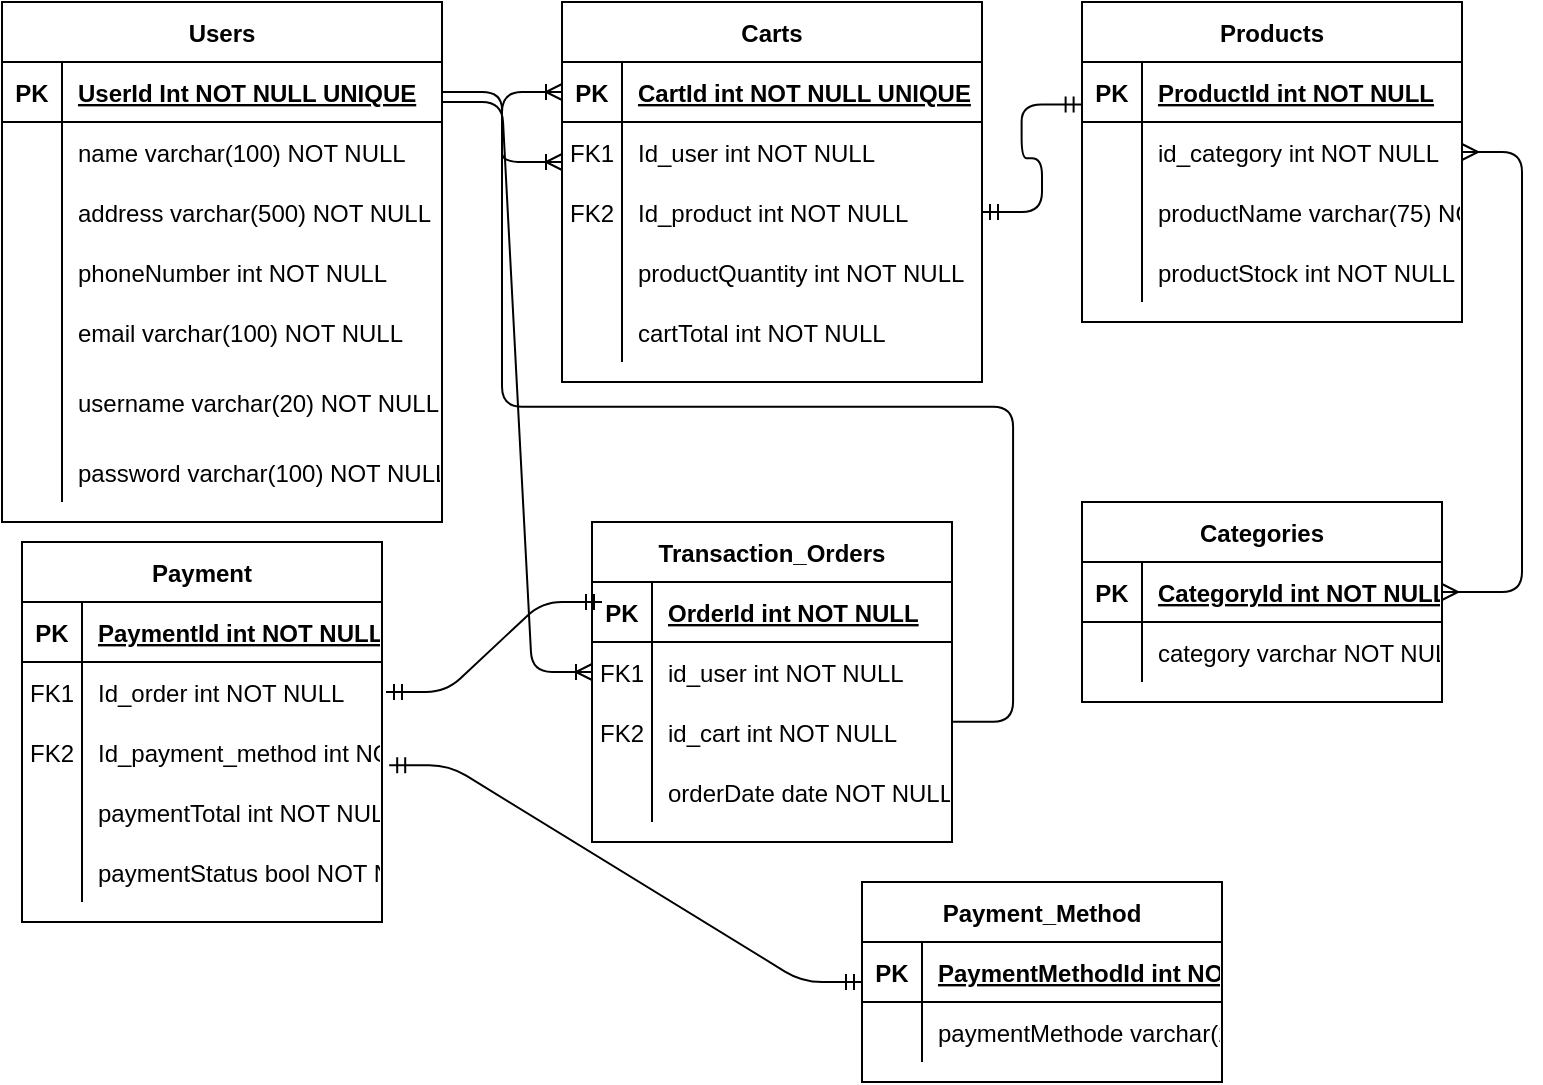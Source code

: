 <mxfile version="14.7.0" type="github">
  <diagram id="R2lEEEUBdFMjLlhIrx00" name="Page-1">
    <mxGraphModel dx="883" dy="556" grid="1" gridSize="10" guides="1" tooltips="1" connect="1" arrows="1" fold="1" page="1" pageScale="1" pageWidth="850" pageHeight="1100" math="0" shadow="0" extFonts="Permanent Marker^https://fonts.googleapis.com/css?family=Permanent+Marker">
      <root>
        <mxCell id="0" />
        <mxCell id="1" parent="0" />
        <mxCell id="rfaRZoywwaGYxJj0P569-1" value="Users" style="shape=table;startSize=30;container=1;collapsible=1;childLayout=tableLayout;fixedRows=1;rowLines=0;fontStyle=1;align=center;resizeLast=1;" vertex="1" parent="1">
          <mxGeometry x="100" y="170" width="220" height="260.0" as="geometry" />
        </mxCell>
        <mxCell id="rfaRZoywwaGYxJj0P569-2" value="" style="shape=partialRectangle;collapsible=0;dropTarget=0;pointerEvents=0;fillColor=none;top=0;left=0;bottom=1;right=0;points=[[0,0.5],[1,0.5]];portConstraint=eastwest;" vertex="1" parent="rfaRZoywwaGYxJj0P569-1">
          <mxGeometry y="30" width="220" height="30" as="geometry" />
        </mxCell>
        <mxCell id="rfaRZoywwaGYxJj0P569-3" value="PK" style="shape=partialRectangle;connectable=0;fillColor=none;top=0;left=0;bottom=0;right=0;fontStyle=1;overflow=hidden;" vertex="1" parent="rfaRZoywwaGYxJj0P569-2">
          <mxGeometry width="30" height="30" as="geometry" />
        </mxCell>
        <mxCell id="rfaRZoywwaGYxJj0P569-4" value="UserId Int NOT NULL UNIQUE" style="shape=partialRectangle;connectable=0;fillColor=none;top=0;left=0;bottom=0;right=0;align=left;spacingLeft=6;fontStyle=5;overflow=hidden;" vertex="1" parent="rfaRZoywwaGYxJj0P569-2">
          <mxGeometry x="30" width="190" height="30" as="geometry" />
        </mxCell>
        <mxCell id="rfaRZoywwaGYxJj0P569-5" value="" style="shape=partialRectangle;collapsible=0;dropTarget=0;pointerEvents=0;fillColor=none;top=0;left=0;bottom=0;right=0;points=[[0,0.5],[1,0.5]];portConstraint=eastwest;" vertex="1" parent="rfaRZoywwaGYxJj0P569-1">
          <mxGeometry y="60" width="220" height="30" as="geometry" />
        </mxCell>
        <mxCell id="rfaRZoywwaGYxJj0P569-6" value="" style="shape=partialRectangle;connectable=0;fillColor=none;top=0;left=0;bottom=0;right=0;editable=1;overflow=hidden;" vertex="1" parent="rfaRZoywwaGYxJj0P569-5">
          <mxGeometry width="30" height="30" as="geometry" />
        </mxCell>
        <mxCell id="rfaRZoywwaGYxJj0P569-7" value="name varchar(100) NOT NULL" style="shape=partialRectangle;connectable=0;fillColor=none;top=0;left=0;bottom=0;right=0;align=left;spacingLeft=6;overflow=hidden;" vertex="1" parent="rfaRZoywwaGYxJj0P569-5">
          <mxGeometry x="30" width="190" height="30" as="geometry" />
        </mxCell>
        <mxCell id="rfaRZoywwaGYxJj0P569-8" value="" style="shape=partialRectangle;collapsible=0;dropTarget=0;pointerEvents=0;fillColor=none;top=0;left=0;bottom=0;right=0;points=[[0,0.5],[1,0.5]];portConstraint=eastwest;" vertex="1" parent="rfaRZoywwaGYxJj0P569-1">
          <mxGeometry y="90" width="220" height="30" as="geometry" />
        </mxCell>
        <mxCell id="rfaRZoywwaGYxJj0P569-9" value="" style="shape=partialRectangle;connectable=0;fillColor=none;top=0;left=0;bottom=0;right=0;editable=1;overflow=hidden;" vertex="1" parent="rfaRZoywwaGYxJj0P569-8">
          <mxGeometry width="30" height="30" as="geometry" />
        </mxCell>
        <mxCell id="rfaRZoywwaGYxJj0P569-10" value="address varchar(500) NOT NULL" style="shape=partialRectangle;connectable=0;fillColor=none;top=0;left=0;bottom=0;right=0;align=left;spacingLeft=6;overflow=hidden;" vertex="1" parent="rfaRZoywwaGYxJj0P569-8">
          <mxGeometry x="30" width="190" height="30" as="geometry" />
        </mxCell>
        <mxCell id="rfaRZoywwaGYxJj0P569-11" value="" style="shape=partialRectangle;collapsible=0;dropTarget=0;pointerEvents=0;fillColor=none;top=0;left=0;bottom=0;right=0;points=[[0,0.5],[1,0.5]];portConstraint=eastwest;" vertex="1" parent="rfaRZoywwaGYxJj0P569-1">
          <mxGeometry y="120" width="220" height="30" as="geometry" />
        </mxCell>
        <mxCell id="rfaRZoywwaGYxJj0P569-12" value="" style="shape=partialRectangle;connectable=0;fillColor=none;top=0;left=0;bottom=0;right=0;editable=1;overflow=hidden;" vertex="1" parent="rfaRZoywwaGYxJj0P569-11">
          <mxGeometry width="30" height="30" as="geometry" />
        </mxCell>
        <mxCell id="rfaRZoywwaGYxJj0P569-13" value="phoneNumber int NOT NULL" style="shape=partialRectangle;connectable=0;fillColor=none;top=0;left=0;bottom=0;right=0;align=left;spacingLeft=6;overflow=hidden;" vertex="1" parent="rfaRZoywwaGYxJj0P569-11">
          <mxGeometry x="30" width="190" height="30" as="geometry" />
        </mxCell>
        <mxCell id="rfaRZoywwaGYxJj0P569-92" value="" style="shape=partialRectangle;collapsible=0;dropTarget=0;pointerEvents=0;fillColor=none;top=0;left=0;bottom=0;right=0;points=[[0,0.5],[1,0.5]];portConstraint=eastwest;" vertex="1" parent="rfaRZoywwaGYxJj0P569-1">
          <mxGeometry y="150" width="220" height="30" as="geometry" />
        </mxCell>
        <mxCell id="rfaRZoywwaGYxJj0P569-93" value="" style="shape=partialRectangle;connectable=0;fillColor=none;top=0;left=0;bottom=0;right=0;editable=1;overflow=hidden;" vertex="1" parent="rfaRZoywwaGYxJj0P569-92">
          <mxGeometry width="30" height="30" as="geometry" />
        </mxCell>
        <mxCell id="rfaRZoywwaGYxJj0P569-94" value="email varchar(100) NOT NULL" style="shape=partialRectangle;connectable=0;fillColor=none;top=0;left=0;bottom=0;right=0;align=left;spacingLeft=6;overflow=hidden;" vertex="1" parent="rfaRZoywwaGYxJj0P569-92">
          <mxGeometry x="30" width="190" height="30" as="geometry" />
        </mxCell>
        <mxCell id="rfaRZoywwaGYxJj0P569-95" value="" style="shape=partialRectangle;collapsible=0;dropTarget=0;pointerEvents=0;fillColor=none;top=0;left=0;bottom=0;right=0;points=[[0,0.5],[1,0.5]];portConstraint=eastwest;" vertex="1" parent="rfaRZoywwaGYxJj0P569-1">
          <mxGeometry y="180" width="220" height="40" as="geometry" />
        </mxCell>
        <mxCell id="rfaRZoywwaGYxJj0P569-96" value="" style="shape=partialRectangle;connectable=0;fillColor=none;top=0;left=0;bottom=0;right=0;editable=1;overflow=hidden;" vertex="1" parent="rfaRZoywwaGYxJj0P569-95">
          <mxGeometry width="30" height="40" as="geometry" />
        </mxCell>
        <mxCell id="rfaRZoywwaGYxJj0P569-97" value="username varchar(20) NOT NULL" style="shape=partialRectangle;connectable=0;fillColor=none;top=0;left=0;bottom=0;right=0;align=left;spacingLeft=6;overflow=hidden;" vertex="1" parent="rfaRZoywwaGYxJj0P569-95">
          <mxGeometry x="30" width="190" height="40" as="geometry" />
        </mxCell>
        <mxCell id="rfaRZoywwaGYxJj0P569-98" value="" style="shape=partialRectangle;collapsible=0;dropTarget=0;pointerEvents=0;fillColor=none;top=0;left=0;bottom=0;right=0;points=[[0,0.5],[1,0.5]];portConstraint=eastwest;" vertex="1" parent="rfaRZoywwaGYxJj0P569-1">
          <mxGeometry y="220" width="220" height="30" as="geometry" />
        </mxCell>
        <mxCell id="rfaRZoywwaGYxJj0P569-99" value="" style="shape=partialRectangle;connectable=0;fillColor=none;top=0;left=0;bottom=0;right=0;editable=1;overflow=hidden;" vertex="1" parent="rfaRZoywwaGYxJj0P569-98">
          <mxGeometry width="30" height="30" as="geometry" />
        </mxCell>
        <mxCell id="rfaRZoywwaGYxJj0P569-100" value="password varchar(100) NOT NULL" style="shape=partialRectangle;connectable=0;fillColor=none;top=0;left=0;bottom=0;right=0;align=left;spacingLeft=6;overflow=hidden;" vertex="1" parent="rfaRZoywwaGYxJj0P569-98">
          <mxGeometry x="30" width="190" height="30" as="geometry" />
        </mxCell>
        <mxCell id="rfaRZoywwaGYxJj0P569-14" value="Carts" style="shape=table;startSize=30;container=1;collapsible=1;childLayout=tableLayout;fixedRows=1;rowLines=0;fontStyle=1;align=center;resizeLast=1;" vertex="1" parent="1">
          <mxGeometry x="380" y="170" width="210" height="190" as="geometry" />
        </mxCell>
        <mxCell id="rfaRZoywwaGYxJj0P569-15" value="" style="shape=partialRectangle;collapsible=0;dropTarget=0;pointerEvents=0;fillColor=none;top=0;left=0;bottom=1;right=0;points=[[0,0.5],[1,0.5]];portConstraint=eastwest;" vertex="1" parent="rfaRZoywwaGYxJj0P569-14">
          <mxGeometry y="30" width="210" height="30" as="geometry" />
        </mxCell>
        <mxCell id="rfaRZoywwaGYxJj0P569-16" value="PK" style="shape=partialRectangle;connectable=0;fillColor=none;top=0;left=0;bottom=0;right=0;fontStyle=1;overflow=hidden;" vertex="1" parent="rfaRZoywwaGYxJj0P569-15">
          <mxGeometry width="30" height="30" as="geometry" />
        </mxCell>
        <mxCell id="rfaRZoywwaGYxJj0P569-17" value="CartId int NOT NULL UNIQUE" style="shape=partialRectangle;connectable=0;fillColor=none;top=0;left=0;bottom=0;right=0;align=left;spacingLeft=6;fontStyle=5;overflow=hidden;" vertex="1" parent="rfaRZoywwaGYxJj0P569-15">
          <mxGeometry x="30" width="180" height="30" as="geometry" />
        </mxCell>
        <mxCell id="rfaRZoywwaGYxJj0P569-18" value="" style="shape=partialRectangle;collapsible=0;dropTarget=0;pointerEvents=0;fillColor=none;top=0;left=0;bottom=0;right=0;points=[[0,0.5],[1,0.5]];portConstraint=eastwest;" vertex="1" parent="rfaRZoywwaGYxJj0P569-14">
          <mxGeometry y="60" width="210" height="30" as="geometry" />
        </mxCell>
        <mxCell id="rfaRZoywwaGYxJj0P569-19" value="FK1" style="shape=partialRectangle;connectable=0;fillColor=none;top=0;left=0;bottom=0;right=0;editable=1;overflow=hidden;" vertex="1" parent="rfaRZoywwaGYxJj0P569-18">
          <mxGeometry width="30" height="30" as="geometry" />
        </mxCell>
        <mxCell id="rfaRZoywwaGYxJj0P569-20" value="Id_user int NOT NULL " style="shape=partialRectangle;connectable=0;fillColor=none;top=0;left=0;bottom=0;right=0;align=left;spacingLeft=6;overflow=hidden;" vertex="1" parent="rfaRZoywwaGYxJj0P569-18">
          <mxGeometry x="30" width="180" height="30" as="geometry" />
        </mxCell>
        <mxCell id="rfaRZoywwaGYxJj0P569-21" value="" style="shape=partialRectangle;collapsible=0;dropTarget=0;pointerEvents=0;fillColor=none;top=0;left=0;bottom=0;right=0;points=[[0,0.5],[1,0.5]];portConstraint=eastwest;" vertex="1" parent="rfaRZoywwaGYxJj0P569-14">
          <mxGeometry y="90" width="210" height="30" as="geometry" />
        </mxCell>
        <mxCell id="rfaRZoywwaGYxJj0P569-22" value="FK2" style="shape=partialRectangle;connectable=0;fillColor=none;top=0;left=0;bottom=0;right=0;editable=1;overflow=hidden;" vertex="1" parent="rfaRZoywwaGYxJj0P569-21">
          <mxGeometry width="30" height="30" as="geometry" />
        </mxCell>
        <mxCell id="rfaRZoywwaGYxJj0P569-23" value="Id_product int NOT NULL" style="shape=partialRectangle;connectable=0;fillColor=none;top=0;left=0;bottom=0;right=0;align=left;spacingLeft=6;overflow=hidden;" vertex="1" parent="rfaRZoywwaGYxJj0P569-21">
          <mxGeometry x="30" width="180" height="30" as="geometry" />
        </mxCell>
        <mxCell id="rfaRZoywwaGYxJj0P569-24" value="" style="shape=partialRectangle;collapsible=0;dropTarget=0;pointerEvents=0;fillColor=none;top=0;left=0;bottom=0;right=0;points=[[0,0.5],[1,0.5]];portConstraint=eastwest;" vertex="1" parent="rfaRZoywwaGYxJj0P569-14">
          <mxGeometry y="120" width="210" height="30" as="geometry" />
        </mxCell>
        <mxCell id="rfaRZoywwaGYxJj0P569-25" value="" style="shape=partialRectangle;connectable=0;fillColor=none;top=0;left=0;bottom=0;right=0;editable=1;overflow=hidden;" vertex="1" parent="rfaRZoywwaGYxJj0P569-24">
          <mxGeometry width="30" height="30" as="geometry" />
        </mxCell>
        <mxCell id="rfaRZoywwaGYxJj0P569-26" value="productQuantity int NOT NULL" style="shape=partialRectangle;connectable=0;fillColor=none;top=0;left=0;bottom=0;right=0;align=left;spacingLeft=6;overflow=hidden;" vertex="1" parent="rfaRZoywwaGYxJj0P569-24">
          <mxGeometry x="30" width="180" height="30" as="geometry" />
        </mxCell>
        <mxCell id="rfaRZoywwaGYxJj0P569-143" value="" style="shape=partialRectangle;collapsible=0;dropTarget=0;pointerEvents=0;fillColor=none;top=0;left=0;bottom=0;right=0;points=[[0,0.5],[1,0.5]];portConstraint=eastwest;" vertex="1" parent="rfaRZoywwaGYxJj0P569-14">
          <mxGeometry y="150" width="210" height="30" as="geometry" />
        </mxCell>
        <mxCell id="rfaRZoywwaGYxJj0P569-144" value="" style="shape=partialRectangle;connectable=0;fillColor=none;top=0;left=0;bottom=0;right=0;editable=1;overflow=hidden;" vertex="1" parent="rfaRZoywwaGYxJj0P569-143">
          <mxGeometry width="30" height="30" as="geometry" />
        </mxCell>
        <mxCell id="rfaRZoywwaGYxJj0P569-145" value="cartTotal int NOT NULL" style="shape=partialRectangle;connectable=0;fillColor=none;top=0;left=0;bottom=0;right=0;align=left;spacingLeft=6;overflow=hidden;" vertex="1" parent="rfaRZoywwaGYxJj0P569-143">
          <mxGeometry x="30" width="180" height="30" as="geometry" />
        </mxCell>
        <mxCell id="rfaRZoywwaGYxJj0P569-27" value="Payment" style="shape=table;startSize=30;container=1;collapsible=1;childLayout=tableLayout;fixedRows=1;rowLines=0;fontStyle=1;align=center;resizeLast=1;" vertex="1" parent="1">
          <mxGeometry x="110" y="440" width="180" height="190" as="geometry" />
        </mxCell>
        <mxCell id="rfaRZoywwaGYxJj0P569-28" value="" style="shape=partialRectangle;collapsible=0;dropTarget=0;pointerEvents=0;fillColor=none;top=0;left=0;bottom=1;right=0;points=[[0,0.5],[1,0.5]];portConstraint=eastwest;" vertex="1" parent="rfaRZoywwaGYxJj0P569-27">
          <mxGeometry y="30" width="180" height="30" as="geometry" />
        </mxCell>
        <mxCell id="rfaRZoywwaGYxJj0P569-29" value="PK" style="shape=partialRectangle;connectable=0;fillColor=none;top=0;left=0;bottom=0;right=0;fontStyle=1;overflow=hidden;" vertex="1" parent="rfaRZoywwaGYxJj0P569-28">
          <mxGeometry width="30" height="30" as="geometry" />
        </mxCell>
        <mxCell id="rfaRZoywwaGYxJj0P569-30" value="PaymentId int NOT NULL" style="shape=partialRectangle;connectable=0;fillColor=none;top=0;left=0;bottom=0;right=0;align=left;spacingLeft=6;fontStyle=5;overflow=hidden;" vertex="1" parent="rfaRZoywwaGYxJj0P569-28">
          <mxGeometry x="30" width="150" height="30" as="geometry" />
        </mxCell>
        <mxCell id="rfaRZoywwaGYxJj0P569-31" value="" style="shape=partialRectangle;collapsible=0;dropTarget=0;pointerEvents=0;fillColor=none;top=0;left=0;bottom=0;right=0;points=[[0,0.5],[1,0.5]];portConstraint=eastwest;" vertex="1" parent="rfaRZoywwaGYxJj0P569-27">
          <mxGeometry y="60" width="180" height="30" as="geometry" />
        </mxCell>
        <mxCell id="rfaRZoywwaGYxJj0P569-32" value="FK1" style="shape=partialRectangle;connectable=0;fillColor=none;top=0;left=0;bottom=0;right=0;editable=1;overflow=hidden;" vertex="1" parent="rfaRZoywwaGYxJj0P569-31">
          <mxGeometry width="30" height="30" as="geometry" />
        </mxCell>
        <mxCell id="rfaRZoywwaGYxJj0P569-33" value="Id_order int NOT NULL" style="shape=partialRectangle;connectable=0;fillColor=none;top=0;left=0;bottom=0;right=0;align=left;spacingLeft=6;overflow=hidden;" vertex="1" parent="rfaRZoywwaGYxJj0P569-31">
          <mxGeometry x="30" width="150" height="30" as="geometry" />
        </mxCell>
        <mxCell id="rfaRZoywwaGYxJj0P569-34" value="" style="shape=partialRectangle;collapsible=0;dropTarget=0;pointerEvents=0;fillColor=none;top=0;left=0;bottom=0;right=0;points=[[0,0.5],[1,0.5]];portConstraint=eastwest;" vertex="1" parent="rfaRZoywwaGYxJj0P569-27">
          <mxGeometry y="90" width="180" height="30" as="geometry" />
        </mxCell>
        <mxCell id="rfaRZoywwaGYxJj0P569-35" value="FK2" style="shape=partialRectangle;connectable=0;fillColor=none;top=0;left=0;bottom=0;right=0;editable=1;overflow=hidden;" vertex="1" parent="rfaRZoywwaGYxJj0P569-34">
          <mxGeometry width="30" height="30" as="geometry" />
        </mxCell>
        <mxCell id="rfaRZoywwaGYxJj0P569-36" value="Id_payment_method int NOT NULL" style="shape=partialRectangle;connectable=0;fillColor=none;top=0;left=0;bottom=0;right=0;align=left;spacingLeft=6;overflow=hidden;" vertex="1" parent="rfaRZoywwaGYxJj0P569-34">
          <mxGeometry x="30" width="150" height="30" as="geometry" />
        </mxCell>
        <mxCell id="rfaRZoywwaGYxJj0P569-37" value="" style="shape=partialRectangle;collapsible=0;dropTarget=0;pointerEvents=0;fillColor=none;top=0;left=0;bottom=0;right=0;points=[[0,0.5],[1,0.5]];portConstraint=eastwest;" vertex="1" parent="rfaRZoywwaGYxJj0P569-27">
          <mxGeometry y="120" width="180" height="30" as="geometry" />
        </mxCell>
        <mxCell id="rfaRZoywwaGYxJj0P569-38" value="" style="shape=partialRectangle;connectable=0;fillColor=none;top=0;left=0;bottom=0;right=0;editable=1;overflow=hidden;" vertex="1" parent="rfaRZoywwaGYxJj0P569-37">
          <mxGeometry width="30" height="30" as="geometry" />
        </mxCell>
        <mxCell id="rfaRZoywwaGYxJj0P569-39" value="paymentTotal int NOT NULL" style="shape=partialRectangle;connectable=0;fillColor=none;top=0;left=0;bottom=0;right=0;align=left;spacingLeft=6;overflow=hidden;" vertex="1" parent="rfaRZoywwaGYxJj0P569-37">
          <mxGeometry x="30" width="150" height="30" as="geometry" />
        </mxCell>
        <mxCell id="rfaRZoywwaGYxJj0P569-146" value="" style="shape=partialRectangle;collapsible=0;dropTarget=0;pointerEvents=0;fillColor=none;top=0;left=0;bottom=0;right=0;points=[[0,0.5],[1,0.5]];portConstraint=eastwest;" vertex="1" parent="rfaRZoywwaGYxJj0P569-27">
          <mxGeometry y="150" width="180" height="30" as="geometry" />
        </mxCell>
        <mxCell id="rfaRZoywwaGYxJj0P569-147" value="" style="shape=partialRectangle;connectable=0;fillColor=none;top=0;left=0;bottom=0;right=0;editable=1;overflow=hidden;" vertex="1" parent="rfaRZoywwaGYxJj0P569-146">
          <mxGeometry width="30" height="30" as="geometry" />
        </mxCell>
        <mxCell id="rfaRZoywwaGYxJj0P569-148" value="paymentStatus bool NOT NULL" style="shape=partialRectangle;connectable=0;fillColor=none;top=0;left=0;bottom=0;right=0;align=left;spacingLeft=6;overflow=hidden;" vertex="1" parent="rfaRZoywwaGYxJj0P569-146">
          <mxGeometry x="30" width="150" height="30" as="geometry" />
        </mxCell>
        <mxCell id="rfaRZoywwaGYxJj0P569-40" value="Transaction_Orders" style="shape=table;startSize=30;container=1;collapsible=1;childLayout=tableLayout;fixedRows=1;rowLines=0;fontStyle=1;align=center;resizeLast=1;" vertex="1" parent="1">
          <mxGeometry x="395" y="430" width="180" height="160" as="geometry" />
        </mxCell>
        <mxCell id="rfaRZoywwaGYxJj0P569-41" value="" style="shape=partialRectangle;collapsible=0;dropTarget=0;pointerEvents=0;fillColor=none;top=0;left=0;bottom=1;right=0;points=[[0,0.5],[1,0.5]];portConstraint=eastwest;" vertex="1" parent="rfaRZoywwaGYxJj0P569-40">
          <mxGeometry y="30" width="180" height="30" as="geometry" />
        </mxCell>
        <mxCell id="rfaRZoywwaGYxJj0P569-42" value="PK" style="shape=partialRectangle;connectable=0;fillColor=none;top=0;left=0;bottom=0;right=0;fontStyle=1;overflow=hidden;" vertex="1" parent="rfaRZoywwaGYxJj0P569-41">
          <mxGeometry width="30" height="30" as="geometry" />
        </mxCell>
        <mxCell id="rfaRZoywwaGYxJj0P569-43" value="OrderId int NOT NULL" style="shape=partialRectangle;connectable=0;fillColor=none;top=0;left=0;bottom=0;right=0;align=left;spacingLeft=6;fontStyle=5;overflow=hidden;" vertex="1" parent="rfaRZoywwaGYxJj0P569-41">
          <mxGeometry x="30" width="150" height="30" as="geometry" />
        </mxCell>
        <mxCell id="rfaRZoywwaGYxJj0P569-44" value="" style="shape=partialRectangle;collapsible=0;dropTarget=0;pointerEvents=0;fillColor=none;top=0;left=0;bottom=0;right=0;points=[[0,0.5],[1,0.5]];portConstraint=eastwest;" vertex="1" parent="rfaRZoywwaGYxJj0P569-40">
          <mxGeometry y="60" width="180" height="30" as="geometry" />
        </mxCell>
        <mxCell id="rfaRZoywwaGYxJj0P569-45" value="FK1" style="shape=partialRectangle;connectable=0;fillColor=none;top=0;left=0;bottom=0;right=0;editable=1;overflow=hidden;" vertex="1" parent="rfaRZoywwaGYxJj0P569-44">
          <mxGeometry width="30" height="30" as="geometry" />
        </mxCell>
        <mxCell id="rfaRZoywwaGYxJj0P569-46" value="id_user int NOT NULL" style="shape=partialRectangle;connectable=0;fillColor=none;top=0;left=0;bottom=0;right=0;align=left;spacingLeft=6;overflow=hidden;" vertex="1" parent="rfaRZoywwaGYxJj0P569-44">
          <mxGeometry x="30" width="150" height="30" as="geometry" />
        </mxCell>
        <mxCell id="rfaRZoywwaGYxJj0P569-47" value="" style="shape=partialRectangle;collapsible=0;dropTarget=0;pointerEvents=0;fillColor=none;top=0;left=0;bottom=0;right=0;points=[[0,0.5],[1,0.5]];portConstraint=eastwest;" vertex="1" parent="rfaRZoywwaGYxJj0P569-40">
          <mxGeometry y="90" width="180" height="30" as="geometry" />
        </mxCell>
        <mxCell id="rfaRZoywwaGYxJj0P569-48" value="FK2" style="shape=partialRectangle;connectable=0;fillColor=none;top=0;left=0;bottom=0;right=0;editable=1;overflow=hidden;" vertex="1" parent="rfaRZoywwaGYxJj0P569-47">
          <mxGeometry width="30" height="30" as="geometry" />
        </mxCell>
        <mxCell id="rfaRZoywwaGYxJj0P569-49" value="id_cart int NOT NULL" style="shape=partialRectangle;connectable=0;fillColor=none;top=0;left=0;bottom=0;right=0;align=left;spacingLeft=6;overflow=hidden;" vertex="1" parent="rfaRZoywwaGYxJj0P569-47">
          <mxGeometry x="30" width="150" height="30" as="geometry" />
        </mxCell>
        <mxCell id="rfaRZoywwaGYxJj0P569-50" value="" style="shape=partialRectangle;collapsible=0;dropTarget=0;pointerEvents=0;fillColor=none;top=0;left=0;bottom=0;right=0;points=[[0,0.5],[1,0.5]];portConstraint=eastwest;" vertex="1" parent="rfaRZoywwaGYxJj0P569-40">
          <mxGeometry y="120" width="180" height="30" as="geometry" />
        </mxCell>
        <mxCell id="rfaRZoywwaGYxJj0P569-51" value="" style="shape=partialRectangle;connectable=0;fillColor=none;top=0;left=0;bottom=0;right=0;editable=1;overflow=hidden;" vertex="1" parent="rfaRZoywwaGYxJj0P569-50">
          <mxGeometry width="30" height="30" as="geometry" />
        </mxCell>
        <mxCell id="rfaRZoywwaGYxJj0P569-52" value="orderDate date NOT NULL" style="shape=partialRectangle;connectable=0;fillColor=none;top=0;left=0;bottom=0;right=0;align=left;spacingLeft=6;overflow=hidden;" vertex="1" parent="rfaRZoywwaGYxJj0P569-50">
          <mxGeometry x="30" width="150" height="30" as="geometry" />
        </mxCell>
        <mxCell id="rfaRZoywwaGYxJj0P569-53" value="Products" style="shape=table;startSize=30;container=1;collapsible=1;childLayout=tableLayout;fixedRows=1;rowLines=0;fontStyle=1;align=center;resizeLast=1;" vertex="1" parent="1">
          <mxGeometry x="640" y="170" width="190" height="160" as="geometry" />
        </mxCell>
        <mxCell id="rfaRZoywwaGYxJj0P569-54" value="" style="shape=partialRectangle;collapsible=0;dropTarget=0;pointerEvents=0;fillColor=none;top=0;left=0;bottom=1;right=0;points=[[0,0.5],[1,0.5]];portConstraint=eastwest;" vertex="1" parent="rfaRZoywwaGYxJj0P569-53">
          <mxGeometry y="30" width="190" height="30" as="geometry" />
        </mxCell>
        <mxCell id="rfaRZoywwaGYxJj0P569-55" value="PK" style="shape=partialRectangle;connectable=0;fillColor=none;top=0;left=0;bottom=0;right=0;fontStyle=1;overflow=hidden;" vertex="1" parent="rfaRZoywwaGYxJj0P569-54">
          <mxGeometry width="30" height="30" as="geometry" />
        </mxCell>
        <mxCell id="rfaRZoywwaGYxJj0P569-56" value="ProductId int NOT NULL" style="shape=partialRectangle;connectable=0;fillColor=none;top=0;left=0;bottom=0;right=0;align=left;spacingLeft=6;fontStyle=5;overflow=hidden;" vertex="1" parent="rfaRZoywwaGYxJj0P569-54">
          <mxGeometry x="30" width="160" height="30" as="geometry" />
        </mxCell>
        <mxCell id="rfaRZoywwaGYxJj0P569-57" value="" style="shape=partialRectangle;collapsible=0;dropTarget=0;pointerEvents=0;fillColor=none;top=0;left=0;bottom=0;right=0;points=[[0,0.5],[1,0.5]];portConstraint=eastwest;" vertex="1" parent="rfaRZoywwaGYxJj0P569-53">
          <mxGeometry y="60" width="190" height="30" as="geometry" />
        </mxCell>
        <mxCell id="rfaRZoywwaGYxJj0P569-58" value="" style="shape=partialRectangle;connectable=0;fillColor=none;top=0;left=0;bottom=0;right=0;editable=1;overflow=hidden;" vertex="1" parent="rfaRZoywwaGYxJj0P569-57">
          <mxGeometry width="30" height="30" as="geometry" />
        </mxCell>
        <mxCell id="rfaRZoywwaGYxJj0P569-59" value="id_category int NOT NULL" style="shape=partialRectangle;connectable=0;fillColor=none;top=0;left=0;bottom=0;right=0;align=left;spacingLeft=6;overflow=hidden;" vertex="1" parent="rfaRZoywwaGYxJj0P569-57">
          <mxGeometry x="30" width="160" height="30" as="geometry" />
        </mxCell>
        <mxCell id="rfaRZoywwaGYxJj0P569-60" value="" style="shape=partialRectangle;collapsible=0;dropTarget=0;pointerEvents=0;fillColor=none;top=0;left=0;bottom=0;right=0;points=[[0,0.5],[1,0.5]];portConstraint=eastwest;" vertex="1" parent="rfaRZoywwaGYxJj0P569-53">
          <mxGeometry y="90" width="190" height="30" as="geometry" />
        </mxCell>
        <mxCell id="rfaRZoywwaGYxJj0P569-61" value="" style="shape=partialRectangle;connectable=0;fillColor=none;top=0;left=0;bottom=0;right=0;editable=1;overflow=hidden;" vertex="1" parent="rfaRZoywwaGYxJj0P569-60">
          <mxGeometry width="30" height="30" as="geometry" />
        </mxCell>
        <mxCell id="rfaRZoywwaGYxJj0P569-62" value="productName varchar(75) NOT NULL" style="shape=partialRectangle;connectable=0;fillColor=none;top=0;left=0;bottom=0;right=0;align=left;spacingLeft=6;overflow=hidden;" vertex="1" parent="rfaRZoywwaGYxJj0P569-60">
          <mxGeometry x="30" width="160" height="30" as="geometry" />
        </mxCell>
        <mxCell id="rfaRZoywwaGYxJj0P569-63" value="" style="shape=partialRectangle;collapsible=0;dropTarget=0;pointerEvents=0;fillColor=none;top=0;left=0;bottom=0;right=0;points=[[0,0.5],[1,0.5]];portConstraint=eastwest;" vertex="1" parent="rfaRZoywwaGYxJj0P569-53">
          <mxGeometry y="120" width="190" height="30" as="geometry" />
        </mxCell>
        <mxCell id="rfaRZoywwaGYxJj0P569-64" value="" style="shape=partialRectangle;connectable=0;fillColor=none;top=0;left=0;bottom=0;right=0;editable=1;overflow=hidden;" vertex="1" parent="rfaRZoywwaGYxJj0P569-63">
          <mxGeometry width="30" height="30" as="geometry" />
        </mxCell>
        <mxCell id="rfaRZoywwaGYxJj0P569-65" value="productStock int NOT NULL" style="shape=partialRectangle;connectable=0;fillColor=none;top=0;left=0;bottom=0;right=0;align=left;spacingLeft=6;overflow=hidden;" vertex="1" parent="rfaRZoywwaGYxJj0P569-63">
          <mxGeometry x="30" width="160" height="30" as="geometry" />
        </mxCell>
        <mxCell id="rfaRZoywwaGYxJj0P569-66" value="Categories" style="shape=table;startSize=30;container=1;collapsible=1;childLayout=tableLayout;fixedRows=1;rowLines=0;fontStyle=1;align=center;resizeLast=1;" vertex="1" parent="1">
          <mxGeometry x="640" y="420" width="180" height="100" as="geometry" />
        </mxCell>
        <mxCell id="rfaRZoywwaGYxJj0P569-67" value="" style="shape=partialRectangle;collapsible=0;dropTarget=0;pointerEvents=0;fillColor=none;top=0;left=0;bottom=1;right=0;points=[[0,0.5],[1,0.5]];portConstraint=eastwest;" vertex="1" parent="rfaRZoywwaGYxJj0P569-66">
          <mxGeometry y="30" width="180" height="30" as="geometry" />
        </mxCell>
        <mxCell id="rfaRZoywwaGYxJj0P569-68" value="PK" style="shape=partialRectangle;connectable=0;fillColor=none;top=0;left=0;bottom=0;right=0;fontStyle=1;overflow=hidden;" vertex="1" parent="rfaRZoywwaGYxJj0P569-67">
          <mxGeometry width="30" height="30" as="geometry" />
        </mxCell>
        <mxCell id="rfaRZoywwaGYxJj0P569-69" value="CategoryId int NOT NULL" style="shape=partialRectangle;connectable=0;fillColor=none;top=0;left=0;bottom=0;right=0;align=left;spacingLeft=6;fontStyle=5;overflow=hidden;" vertex="1" parent="rfaRZoywwaGYxJj0P569-67">
          <mxGeometry x="30" width="150" height="30" as="geometry" />
        </mxCell>
        <mxCell id="rfaRZoywwaGYxJj0P569-70" value="" style="shape=partialRectangle;collapsible=0;dropTarget=0;pointerEvents=0;fillColor=none;top=0;left=0;bottom=0;right=0;points=[[0,0.5],[1,0.5]];portConstraint=eastwest;" vertex="1" parent="rfaRZoywwaGYxJj0P569-66">
          <mxGeometry y="60" width="180" height="30" as="geometry" />
        </mxCell>
        <mxCell id="rfaRZoywwaGYxJj0P569-71" value="" style="shape=partialRectangle;connectable=0;fillColor=none;top=0;left=0;bottom=0;right=0;editable=1;overflow=hidden;" vertex="1" parent="rfaRZoywwaGYxJj0P569-70">
          <mxGeometry width="30" height="30" as="geometry" />
        </mxCell>
        <mxCell id="rfaRZoywwaGYxJj0P569-72" value="category varchar NOT NULL" style="shape=partialRectangle;connectable=0;fillColor=none;top=0;left=0;bottom=0;right=0;align=left;spacingLeft=6;overflow=hidden;" vertex="1" parent="rfaRZoywwaGYxJj0P569-70">
          <mxGeometry x="30" width="150" height="30" as="geometry" />
        </mxCell>
        <mxCell id="rfaRZoywwaGYxJj0P569-79" value="Payment_Method" style="shape=table;startSize=30;container=1;collapsible=1;childLayout=tableLayout;fixedRows=1;rowLines=0;fontStyle=1;align=center;resizeLast=1;" vertex="1" parent="1">
          <mxGeometry x="530" y="610" width="180" height="100" as="geometry" />
        </mxCell>
        <mxCell id="rfaRZoywwaGYxJj0P569-80" value="" style="shape=partialRectangle;collapsible=0;dropTarget=0;pointerEvents=0;fillColor=none;top=0;left=0;bottom=1;right=0;points=[[0,0.5],[1,0.5]];portConstraint=eastwest;" vertex="1" parent="rfaRZoywwaGYxJj0P569-79">
          <mxGeometry y="30" width="180" height="30" as="geometry" />
        </mxCell>
        <mxCell id="rfaRZoywwaGYxJj0P569-81" value="PK" style="shape=partialRectangle;connectable=0;fillColor=none;top=0;left=0;bottom=0;right=0;fontStyle=1;overflow=hidden;" vertex="1" parent="rfaRZoywwaGYxJj0P569-80">
          <mxGeometry width="30" height="30" as="geometry" />
        </mxCell>
        <mxCell id="rfaRZoywwaGYxJj0P569-82" value="PaymentMethodId int NOT NULL" style="shape=partialRectangle;connectable=0;fillColor=none;top=0;left=0;bottom=0;right=0;align=left;spacingLeft=6;fontStyle=5;overflow=hidden;" vertex="1" parent="rfaRZoywwaGYxJj0P569-80">
          <mxGeometry x="30" width="150" height="30" as="geometry" />
        </mxCell>
        <mxCell id="rfaRZoywwaGYxJj0P569-83" value="" style="shape=partialRectangle;collapsible=0;dropTarget=0;pointerEvents=0;fillColor=none;top=0;left=0;bottom=0;right=0;points=[[0,0.5],[1,0.5]];portConstraint=eastwest;" vertex="1" parent="rfaRZoywwaGYxJj0P569-79">
          <mxGeometry y="60" width="180" height="30" as="geometry" />
        </mxCell>
        <mxCell id="rfaRZoywwaGYxJj0P569-84" value="" style="shape=partialRectangle;connectable=0;fillColor=none;top=0;left=0;bottom=0;right=0;editable=1;overflow=hidden;" vertex="1" parent="rfaRZoywwaGYxJj0P569-83">
          <mxGeometry width="30" height="30" as="geometry" />
        </mxCell>
        <mxCell id="rfaRZoywwaGYxJj0P569-85" value="paymentMethode varchar(25) NOT NULL" style="shape=partialRectangle;connectable=0;fillColor=none;top=0;left=0;bottom=0;right=0;align=left;spacingLeft=6;overflow=hidden;" vertex="1" parent="rfaRZoywwaGYxJj0P569-83">
          <mxGeometry x="30" width="150" height="30" as="geometry" />
        </mxCell>
        <mxCell id="rfaRZoywwaGYxJj0P569-149" value="" style="edgeStyle=entityRelationEdgeStyle;fontSize=12;html=1;endArrow=ERoneToMany;exitX=1;exitY=0.5;exitDx=0;exitDy=0;" edge="1" parent="1" source="rfaRZoywwaGYxJj0P569-2">
          <mxGeometry width="100" height="100" relative="1" as="geometry">
            <mxPoint x="310" y="320" as="sourcePoint" />
            <mxPoint x="380" y="250" as="targetPoint" />
          </mxGeometry>
        </mxCell>
        <mxCell id="rfaRZoywwaGYxJj0P569-150" value="" style="edgeStyle=entityRelationEdgeStyle;fontSize=12;html=1;endArrow=ERmandOne;startArrow=ERmandOne;entryX=-0.001;entryY=0.708;entryDx=0;entryDy=0;entryPerimeter=0;exitX=1;exitY=0.5;exitDx=0;exitDy=0;" edge="1" parent="1" source="rfaRZoywwaGYxJj0P569-21" target="rfaRZoywwaGYxJj0P569-54">
          <mxGeometry width="100" height="100" relative="1" as="geometry">
            <mxPoint x="590" y="370" as="sourcePoint" />
            <mxPoint x="690" y="270" as="targetPoint" />
          </mxGeometry>
        </mxCell>
        <mxCell id="rfaRZoywwaGYxJj0P569-151" value="" style="edgeStyle=entityRelationEdgeStyle;fontSize=12;html=1;endArrow=ERoneToMany;entryX=0;entryY=0.5;entryDx=0;entryDy=0;" edge="1" parent="1" target="rfaRZoywwaGYxJj0P569-44">
          <mxGeometry width="100" height="100" relative="1" as="geometry">
            <mxPoint x="320" y="220" as="sourcePoint" />
            <mxPoint x="420" y="120" as="targetPoint" />
          </mxGeometry>
        </mxCell>
        <mxCell id="rfaRZoywwaGYxJj0P569-157" value="" style="edgeStyle=entityRelationEdgeStyle;fontSize=12;html=1;endArrow=ERmany;startArrow=ERmany;" edge="1" parent="1" target="rfaRZoywwaGYxJj0P569-67">
          <mxGeometry width="100" height="100" relative="1" as="geometry">
            <mxPoint x="830" y="245" as="sourcePoint" />
            <mxPoint x="690" y="470" as="targetPoint" />
          </mxGeometry>
        </mxCell>
        <mxCell id="rfaRZoywwaGYxJj0P569-161" value="" style="edgeStyle=entityRelationEdgeStyle;fontSize=12;html=1;endArrow=ERoneToMany;exitX=1.003;exitY=0.329;exitDx=0;exitDy=0;exitPerimeter=0;" edge="1" parent="1" source="rfaRZoywwaGYxJj0P569-47">
          <mxGeometry width="100" height="100" relative="1" as="geometry">
            <mxPoint x="330" y="710" as="sourcePoint" />
            <mxPoint x="380" y="215" as="targetPoint" />
          </mxGeometry>
        </mxCell>
        <mxCell id="rfaRZoywwaGYxJj0P569-162" value="" style="edgeStyle=entityRelationEdgeStyle;fontSize=12;html=1;endArrow=ERmandOne;startArrow=ERmandOne;" edge="1" parent="1">
          <mxGeometry width="100" height="100" relative="1" as="geometry">
            <mxPoint x="292" y="515" as="sourcePoint" />
            <mxPoint x="400" y="470" as="targetPoint" />
          </mxGeometry>
        </mxCell>
        <mxCell id="rfaRZoywwaGYxJj0P569-164" value="" style="edgeStyle=entityRelationEdgeStyle;fontSize=12;html=1;endArrow=ERmandOne;startArrow=ERmandOne;entryX=0;entryY=0.667;entryDx=0;entryDy=0;entryPerimeter=0;exitX=1.02;exitY=0.72;exitDx=0;exitDy=0;exitPerimeter=0;" edge="1" parent="1" source="rfaRZoywwaGYxJj0P569-34" target="rfaRZoywwaGYxJj0P569-80">
          <mxGeometry width="100" height="100" relative="1" as="geometry">
            <mxPoint x="420" y="500" as="sourcePoint" />
            <mxPoint x="520" y="400" as="targetPoint" />
          </mxGeometry>
        </mxCell>
      </root>
    </mxGraphModel>
  </diagram>
</mxfile>
